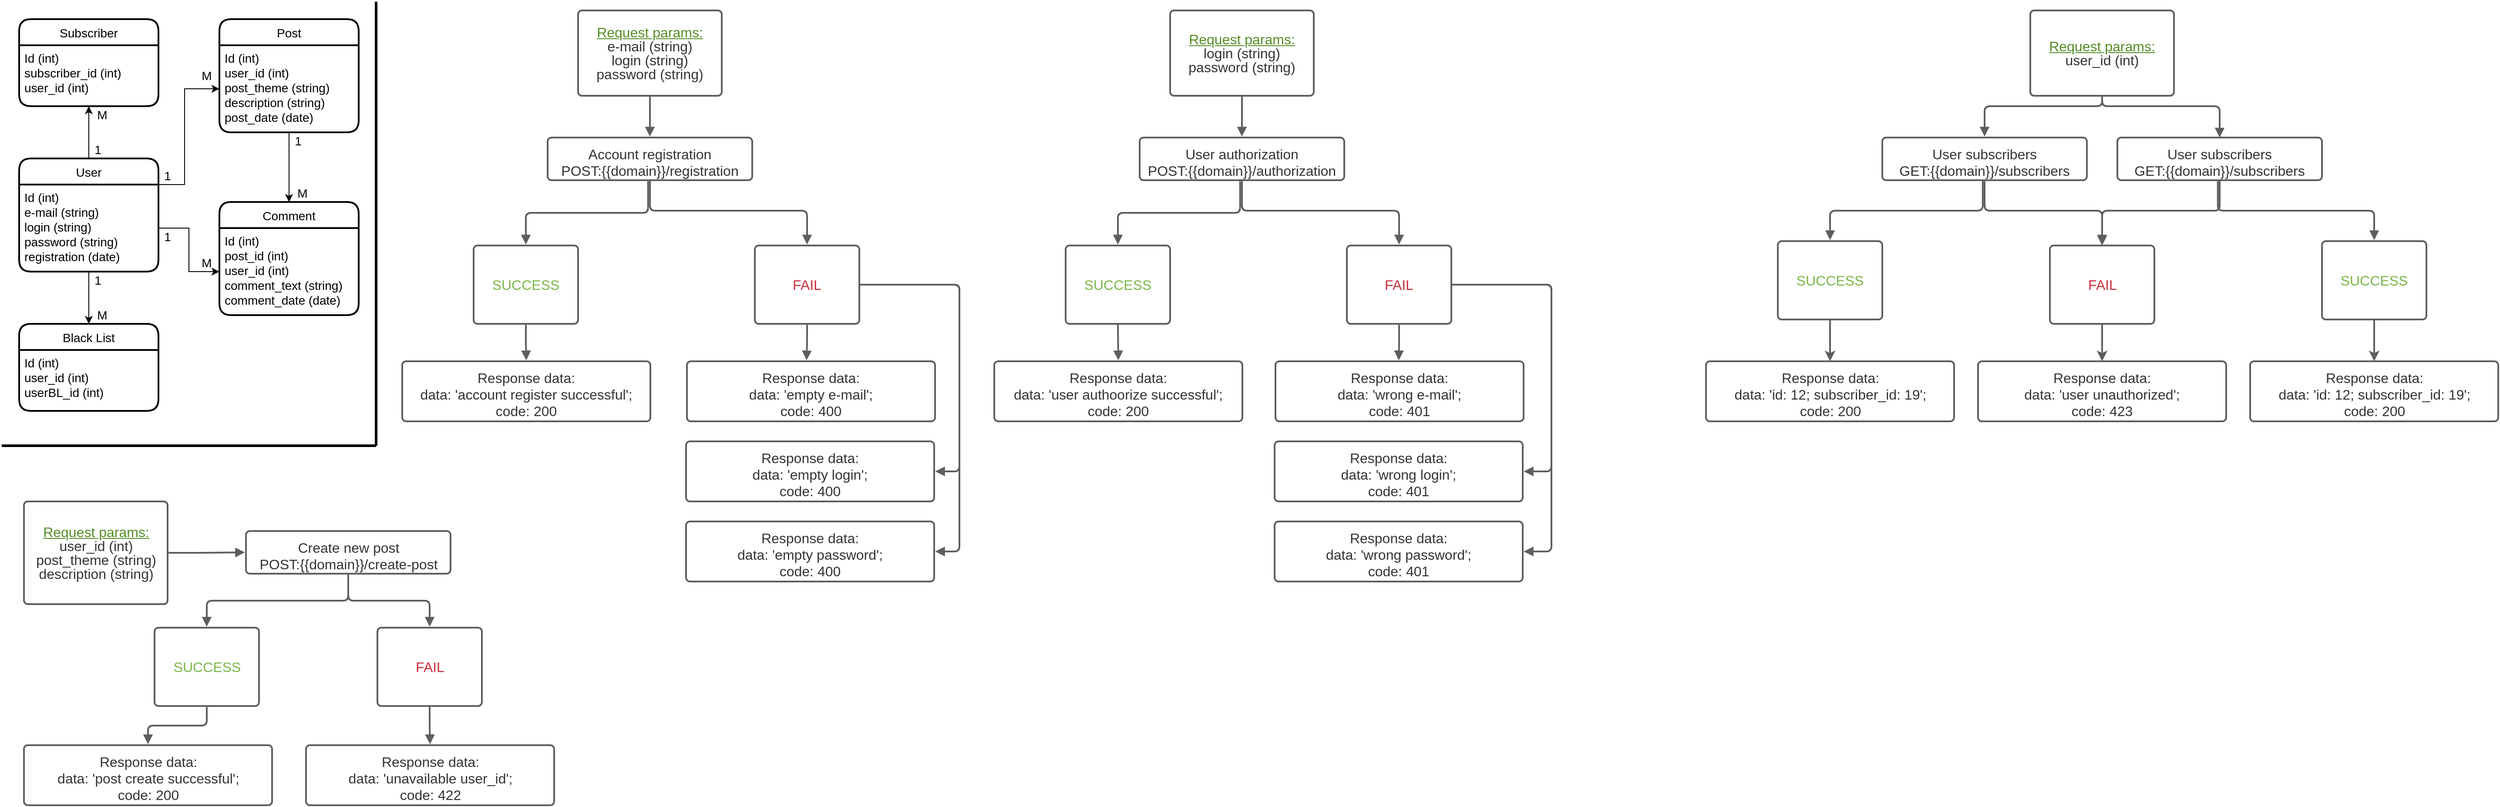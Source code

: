 <mxfile version="14.2.9" type="github">
  <diagram id="R2lEEEUBdFMjLlhIrx00" name="Page-1">
    <mxGraphModel dx="1800" dy="812" grid="1" gridSize="10" guides="1" tooltips="1" connect="1" arrows="1" fold="1" page="1" pageScale="1" pageWidth="850" pageHeight="1100" math="0" shadow="0" extFonts="Permanent Marker^https://fonts.googleapis.com/css?family=Permanent+Marker">
      <root>
        <mxCell id="0" />
        <mxCell id="1" parent="0" />
        <mxCell id="yUYZ5eMSsBjZkwTvTLRc-1" value="Subscriber" style="swimlane;childLayout=stackLayout;horizontal=1;startSize=30;horizontalStack=0;rounded=1;fontSize=14;fontStyle=0;strokeWidth=2;resizeParent=0;resizeLast=1;shadow=0;dashed=0;align=center;" parent="1" vertex="1">
          <mxGeometry x="30" y="30" width="160" height="100" as="geometry" />
        </mxCell>
        <mxCell id="yUYZ5eMSsBjZkwTvTLRc-2" value="Id (int)&#xa;subscriber_id (int)&#xa;user_id (int)&#xa;" style="align=left;strokeColor=none;fillColor=none;spacingLeft=4;fontSize=14;verticalAlign=top;resizable=0;rotatable=0;part=1;" parent="yUYZ5eMSsBjZkwTvTLRc-1" vertex="1">
          <mxGeometry y="30" width="160" height="70" as="geometry" />
        </mxCell>
        <mxCell id="yUYZ5eMSsBjZkwTvTLRc-13" style="edgeStyle=orthogonalEdgeStyle;rounded=0;orthogonalLoop=1;jettySize=auto;html=1;entryX=0.5;entryY=1;entryDx=0;entryDy=0;startSize=30;fontSize=14;" parent="1" source="yUYZ5eMSsBjZkwTvTLRc-3" target="yUYZ5eMSsBjZkwTvTLRc-2" edge="1">
          <mxGeometry relative="1" as="geometry" />
        </mxCell>
        <mxCell id="yUYZ5eMSsBjZkwTvTLRc-3" value="User" style="swimlane;childLayout=stackLayout;horizontal=1;startSize=30;horizontalStack=0;rounded=1;fontSize=14;fontStyle=0;strokeWidth=2;resizeParent=0;resizeLast=1;shadow=0;dashed=0;align=center;" parent="1" vertex="1">
          <mxGeometry x="30" y="190" width="160" height="130" as="geometry" />
        </mxCell>
        <mxCell id="yUYZ5eMSsBjZkwTvTLRc-4" value="Id (int)&#xa;e-mail (string)&#xa;login (string)&#xa;password (string)&#xa;registration (date)&#xa;" style="align=left;strokeColor=none;fillColor=none;spacingLeft=4;fontSize=14;verticalAlign=top;resizable=0;rotatable=0;part=1;" parent="yUYZ5eMSsBjZkwTvTLRc-3" vertex="1">
          <mxGeometry y="30" width="160" height="100" as="geometry" />
        </mxCell>
        <mxCell id="yUYZ5eMSsBjZkwTvTLRc-5" value="Black List" style="swimlane;childLayout=stackLayout;horizontal=1;startSize=30;horizontalStack=0;rounded=1;fontSize=14;fontStyle=0;strokeWidth=2;resizeParent=0;resizeLast=1;shadow=0;dashed=0;align=center;" parent="1" vertex="1">
          <mxGeometry x="30" y="380" width="160" height="100" as="geometry" />
        </mxCell>
        <mxCell id="yUYZ5eMSsBjZkwTvTLRc-6" value="Id (int)&#xa;user_id (int)&#xa;userBL_id (int)&#xa;" style="align=left;strokeColor=none;fillColor=none;spacingLeft=4;fontSize=14;verticalAlign=top;resizable=0;rotatable=0;part=1;" parent="yUYZ5eMSsBjZkwTvTLRc-5" vertex="1">
          <mxGeometry y="30" width="160" height="70" as="geometry" />
        </mxCell>
        <mxCell id="yUYZ5eMSsBjZkwTvTLRc-7" value="Comment" style="swimlane;childLayout=stackLayout;horizontal=1;startSize=30;horizontalStack=0;rounded=1;fontSize=14;fontStyle=0;strokeWidth=2;resizeParent=0;resizeLast=1;shadow=0;dashed=0;align=center;" parent="1" vertex="1">
          <mxGeometry x="260" y="240" width="160" height="130" as="geometry" />
        </mxCell>
        <mxCell id="yUYZ5eMSsBjZkwTvTLRc-8" value="Id (int)&#xa;post_id (int)&#xa;user_id (int)&#xa;comment_text (string)&#xa;comment_date (date)&#xa;" style="align=left;strokeColor=none;fillColor=none;spacingLeft=4;fontSize=14;verticalAlign=top;resizable=0;rotatable=0;part=1;" parent="yUYZ5eMSsBjZkwTvTLRc-7" vertex="1">
          <mxGeometry y="30" width="160" height="100" as="geometry" />
        </mxCell>
        <mxCell id="yUYZ5eMSsBjZkwTvTLRc-9" value="Post" style="swimlane;childLayout=stackLayout;horizontal=1;startSize=30;horizontalStack=0;rounded=1;fontSize=14;fontStyle=0;strokeWidth=2;resizeParent=0;resizeLast=1;shadow=0;dashed=0;align=center;" parent="1" vertex="1">
          <mxGeometry x="260" y="30" width="160" height="130" as="geometry" />
        </mxCell>
        <mxCell id="yUYZ5eMSsBjZkwTvTLRc-10" value="Id (int)&#xa;user_id (int)&#xa;post_theme (string)&#xa;description (string)&#xa;post_date (date)&#xa;" style="align=left;strokeColor=none;fillColor=none;spacingLeft=4;fontSize=14;verticalAlign=top;resizable=0;rotatable=0;part=1;" parent="yUYZ5eMSsBjZkwTvTLRc-9" vertex="1">
          <mxGeometry y="30" width="160" height="100" as="geometry" />
        </mxCell>
        <mxCell id="yUYZ5eMSsBjZkwTvTLRc-15" style="edgeStyle=orthogonalEdgeStyle;rounded=0;orthogonalLoop=1;jettySize=auto;html=1;exitX=1;exitY=0;exitDx=0;exitDy=0;entryX=0;entryY=0.5;entryDx=0;entryDy=0;startSize=30;fontSize=14;" parent="1" source="yUYZ5eMSsBjZkwTvTLRc-4" target="yUYZ5eMSsBjZkwTvTLRc-10" edge="1">
          <mxGeometry relative="1" as="geometry">
            <Array as="points">
              <mxPoint x="220" y="220" />
              <mxPoint x="220" y="110" />
            </Array>
          </mxGeometry>
        </mxCell>
        <mxCell id="yUYZ5eMSsBjZkwTvTLRc-16" style="edgeStyle=orthogonalEdgeStyle;rounded=0;orthogonalLoop=1;jettySize=auto;html=1;entryX=0;entryY=0.5;entryDx=0;entryDy=0;startSize=30;fontSize=14;" parent="1" source="yUYZ5eMSsBjZkwTvTLRc-4" target="yUYZ5eMSsBjZkwTvTLRc-8" edge="1">
          <mxGeometry relative="1" as="geometry" />
        </mxCell>
        <mxCell id="yUYZ5eMSsBjZkwTvTLRc-17" style="edgeStyle=orthogonalEdgeStyle;rounded=0;orthogonalLoop=1;jettySize=auto;html=1;entryX=0.5;entryY=0;entryDx=0;entryDy=0;startSize=30;fontSize=14;" parent="1" source="yUYZ5eMSsBjZkwTvTLRc-4" target="yUYZ5eMSsBjZkwTvTLRc-5" edge="1">
          <mxGeometry relative="1" as="geometry" />
        </mxCell>
        <mxCell id="yUYZ5eMSsBjZkwTvTLRc-18" value="&lt;div&gt;1&lt;/div&gt;" style="text;html=1;align=center;verticalAlign=middle;resizable=0;points=[];autosize=1;fontSize=14;" parent="1" vertex="1">
          <mxGeometry x="110" y="320" width="20" height="20" as="geometry" />
        </mxCell>
        <mxCell id="yUYZ5eMSsBjZkwTvTLRc-19" value="M" style="text;html=1;align=center;verticalAlign=middle;resizable=0;points=[];autosize=1;fontSize=14;" parent="1" vertex="1">
          <mxGeometry x="110" y="360" width="30" height="20" as="geometry" />
        </mxCell>
        <mxCell id="yUYZ5eMSsBjZkwTvTLRc-20" value="&lt;div&gt;1&lt;/div&gt;" style="text;html=1;align=center;verticalAlign=middle;resizable=0;points=[];autosize=1;fontSize=14;" parent="1" vertex="1">
          <mxGeometry x="110" y="170" width="20" height="20" as="geometry" />
        </mxCell>
        <mxCell id="yUYZ5eMSsBjZkwTvTLRc-21" value="&lt;div&gt;1&lt;/div&gt;" style="text;html=1;align=center;verticalAlign=middle;resizable=0;points=[];autosize=1;fontSize=14;" parent="1" vertex="1">
          <mxGeometry x="190" y="200" width="20" height="20" as="geometry" />
        </mxCell>
        <mxCell id="yUYZ5eMSsBjZkwTvTLRc-22" value="&lt;div&gt;1&lt;/div&gt;" style="text;html=1;align=center;verticalAlign=middle;resizable=0;points=[];autosize=1;fontSize=14;" parent="1" vertex="1">
          <mxGeometry x="190" y="270" width="20" height="20" as="geometry" />
        </mxCell>
        <mxCell id="yUYZ5eMSsBjZkwTvTLRc-23" value="M" style="text;html=1;align=center;verticalAlign=middle;resizable=0;points=[];autosize=1;fontSize=14;" parent="1" vertex="1">
          <mxGeometry x="110" y="130" width="30" height="20" as="geometry" />
        </mxCell>
        <mxCell id="yUYZ5eMSsBjZkwTvTLRc-24" value="M" style="text;html=1;align=center;verticalAlign=middle;resizable=0;points=[];autosize=1;fontSize=14;" parent="1" vertex="1">
          <mxGeometry x="230" y="300" width="30" height="20" as="geometry" />
        </mxCell>
        <mxCell id="yUYZ5eMSsBjZkwTvTLRc-25" value="M" style="text;html=1;align=center;verticalAlign=middle;resizable=0;points=[];autosize=1;fontSize=14;" parent="1" vertex="1">
          <mxGeometry x="230" y="85" width="30" height="20" as="geometry" />
        </mxCell>
        <mxCell id="yUYZ5eMSsBjZkwTvTLRc-26" style="edgeStyle=orthogonalEdgeStyle;rounded=0;orthogonalLoop=1;jettySize=auto;html=1;entryX=0.5;entryY=0;entryDx=0;entryDy=0;startSize=30;fontSize=14;" parent="1" source="yUYZ5eMSsBjZkwTvTLRc-10" target="yUYZ5eMSsBjZkwTvTLRc-7" edge="1">
          <mxGeometry relative="1" as="geometry" />
        </mxCell>
        <mxCell id="yUYZ5eMSsBjZkwTvTLRc-27" value="M" style="text;html=1;align=center;verticalAlign=middle;resizable=0;points=[];autosize=1;fontSize=14;" parent="1" vertex="1">
          <mxGeometry x="340" y="220" width="30" height="20" as="geometry" />
        </mxCell>
        <mxCell id="yUYZ5eMSsBjZkwTvTLRc-28" value="&lt;div&gt;1&lt;/div&gt;" style="text;html=1;align=center;verticalAlign=middle;resizable=0;points=[];autosize=1;fontSize=14;" parent="1" vertex="1">
          <mxGeometry x="340" y="160" width="20" height="20" as="geometry" />
        </mxCell>
        <mxCell id="yUYZ5eMSsBjZkwTvTLRc-30" value="" style="endArrow=none;html=1;fontSize=14;spacing=2;strokeWidth=3;" parent="1" edge="1">
          <mxGeometry width="50" height="50" relative="1" as="geometry">
            <mxPoint x="440" y="520" as="sourcePoint" />
            <mxPoint x="440" y="10" as="targetPoint" />
          </mxGeometry>
        </mxCell>
        <mxCell id="yUYZ5eMSsBjZkwTvTLRc-31" value="" style="endArrow=none;html=1;fontSize=14;strokeWidth=3;" parent="1" edge="1">
          <mxGeometry width="50" height="50" relative="1" as="geometry">
            <mxPoint x="10" y="520" as="sourcePoint" />
            <mxPoint x="440" y="520" as="targetPoint" />
          </mxGeometry>
        </mxCell>
        <UserObject label="&lt;div style=&quot;display: flex; justify-content: center; text-align: center; align-items: baseline; font-size: 0; line-height: 1;&quot;&gt;&lt;span style=&quot;font-size:11px;&quot;&gt;&lt;span style=&quot;font-size:16px;color:#548d25;text-decoration: underline;&quot;&gt;Request params:&lt;/span&gt;&lt;span style=&quot;font-size:16px;color:#333333;&quot;&gt;&#xa;e-mail (string)&#xa;login (string)&#xa;password (string)&lt;/span&gt;&lt;/span&gt;&lt;/div&gt;" lucidchartObjectId="-0H-oo554zJ2" id="yUYZ5eMSsBjZkwTvTLRc-32">
          <mxCell style="html=1;overflow=block;blockSpacing=1;whiteSpace=wrap;;whiteSpace=wrap;fontSize=11;spacing=9;strokeColor=#5e5e5e;strokeOpacity=100;rounded=1;absoluteArcSize=1;arcSize=9;strokeWidth=2;" parent="1" vertex="1">
            <mxGeometry x="672" y="20" width="165" height="98" as="geometry" />
          </mxCell>
        </UserObject>
        <UserObject label="Account registration&lt;br&gt;POST:{{domain}}/registration" placeholders="1" lucidchartObjectId="vvI-MO7HrQGr" id="yUYZ5eMSsBjZkwTvTLRc-33">
          <mxCell style="html=1;overflow=block;blockSpacing=1;whiteSpace=wrap;;whiteSpace=wrap;fontSize=16;fontColor=#333333;spacing=9;strokeColor=#5e5e5e;strokeOpacity=100;rounded=1;absoluteArcSize=1;arcSize=9;strokeWidth=2;" parent="1" vertex="1">
            <mxGeometry x="637" y="166" width="235" height="49" as="geometry" />
          </mxCell>
        </UserObject>
        <UserObject label="" lucidchartObjectId="WxI-h9yUGtVR" id="yUYZ5eMSsBjZkwTvTLRc-34">
          <mxCell style="html=1;jettySize=18;whiteSpace=wrap;fontSize=11;strokeColor=#5E5E5E;strokeWidth=2;rounded=1;arcSize=12;edgeStyle=orthogonalEdgeStyle;startArrow=none;;endArrow=block;endFill=1;;exitX=0.5;exitY=1.011;exitPerimeter=0;entryX=0.5;entryY=-0.023;entryPerimeter=0;" parent="1" source="yUYZ5eMSsBjZkwTvTLRc-32" target="yUYZ5eMSsBjZkwTvTLRc-33" edge="1">
            <mxGeometry width="100" height="100" relative="1" as="geometry">
              <Array as="points" />
            </mxGeometry>
          </mxCell>
        </UserObject>
        <UserObject label="SUCCESS" lucidchartObjectId="ozI-~Bv~R-w1" id="yUYZ5eMSsBjZkwTvTLRc-35">
          <mxCell style="html=1;overflow=block;blockSpacing=1;whiteSpace=wrap;;whiteSpace=wrap;fontSize=16;fontColor=#7ab648;spacing=9;strokeColor=#5e5e5e;strokeOpacity=100;rounded=1;absoluteArcSize=1;arcSize=9;strokeWidth=2;" parent="1" vertex="1">
            <mxGeometry x="552" y="290" width="120" height="90" as="geometry" />
          </mxCell>
        </UserObject>
        <UserObject label="FAIL" lucidchartObjectId="szI-w8sFnBnf" id="yUYZ5eMSsBjZkwTvTLRc-36">
          <mxCell style="html=1;overflow=block;blockSpacing=1;whiteSpace=wrap;;whiteSpace=wrap;fontSize=16;fontColor=#c92d39;spacing=9;strokeColor=#5e5e5e;strokeOpacity=100;rounded=1;absoluteArcSize=1;arcSize=9;strokeWidth=2;" parent="1" vertex="1">
            <mxGeometry x="875" y="290" width="120" height="90" as="geometry" />
          </mxCell>
        </UserObject>
        <UserObject label="" lucidchartObjectId="BAI-ErssLk9o" id="yUYZ5eMSsBjZkwTvTLRc-37">
          <mxCell style="html=1;jettySize=18;whiteSpace=wrap;fontSize=11;strokeColor=#5E5E5E;strokeWidth=2;rounded=1;arcSize=12;edgeStyle=orthogonalEdgeStyle;startArrow=none;;endArrow=block;endFill=1;;exitX=0.491;exitY=1.023;exitPerimeter=0;entryX=0.5;entryY=-0.012;entryPerimeter=0;" parent="1" source="yUYZ5eMSsBjZkwTvTLRc-33" target="yUYZ5eMSsBjZkwTvTLRc-35" edge="1">
            <mxGeometry width="100" height="100" relative="1" as="geometry">
              <Array as="points" />
            </mxGeometry>
          </mxCell>
        </UserObject>
        <UserObject label="" lucidchartObjectId="ZAI-2iIpJMfq" id="yUYZ5eMSsBjZkwTvTLRc-38">
          <mxCell style="html=1;jettySize=18;whiteSpace=wrap;fontSize=11;strokeColor=#5E5E5E;strokeWidth=2;rounded=1;arcSize=12;edgeStyle=orthogonalEdgeStyle;startArrow=none;;endArrow=block;endFill=1;;exitX=0.5;exitY=1.023;exitPerimeter=0;entryX=0.5;entryY=-0.013;entryPerimeter=0;" parent="1" source="yUYZ5eMSsBjZkwTvTLRc-33" target="yUYZ5eMSsBjZkwTvTLRc-36" edge="1">
            <mxGeometry width="100" height="100" relative="1" as="geometry">
              <Array as="points">
                <mxPoint x="755" y="250" />
                <mxPoint x="935" y="250" />
              </Array>
            </mxGeometry>
          </mxCell>
        </UserObject>
        <UserObject label="Response data:&#xa;data: &#39;account register successful&#39;;&#xa;code: 200" lucidchartObjectId="iBI-ynHrOhc_" id="yUYZ5eMSsBjZkwTvTLRc-39">
          <mxCell style="html=1;overflow=block;blockSpacing=1;whiteSpace=wrap;;whiteSpace=wrap;fontSize=16;fontColor=#333333;spacing=9;strokeColor=#5e5e5e;strokeOpacity=100;rounded=1;absoluteArcSize=1;arcSize=9;strokeWidth=2;" parent="1" vertex="1">
            <mxGeometry x="470" y="423" width="285" height="69" as="geometry" />
          </mxCell>
        </UserObject>
        <UserObject label="" lucidchartObjectId="9EI-BYswwbAP" id="yUYZ5eMSsBjZkwTvTLRc-40">
          <mxCell style="html=1;jettySize=18;whiteSpace=wrap;fontSize=11;strokeColor=#5E5E5E;strokeWidth=2;rounded=1;arcSize=12;edgeStyle=orthogonalEdgeStyle;startArrow=none;;endArrow=block;endFill=1;;exitX=0.5;exitY=1.013;exitPerimeter=0;entryX=0.5;entryY=-0.016;entryPerimeter=0;" parent="1" source="yUYZ5eMSsBjZkwTvTLRc-35" target="yUYZ5eMSsBjZkwTvTLRc-39" edge="1">
            <mxGeometry width="100" height="100" relative="1" as="geometry">
              <Array as="points" />
            </mxGeometry>
          </mxCell>
        </UserObject>
        <UserObject label="Response data:&#xa;data: &#39;empty login&#39;;&#xa;code: 400" lucidchartObjectId="mGI-UqAbHlHu" id="yUYZ5eMSsBjZkwTvTLRc-41">
          <mxCell style="html=1;overflow=block;blockSpacing=1;whiteSpace=wrap;;whiteSpace=wrap;fontSize=16;fontColor=#333333;spacing=9;strokeColor=#5e5e5e;strokeOpacity=100;rounded=1;absoluteArcSize=1;arcSize=9;strokeWidth=2;" parent="1" vertex="1">
            <mxGeometry x="796" y="515" width="285" height="69" as="geometry" />
          </mxCell>
        </UserObject>
        <UserObject label="Response data:&#xa;data: &#39;empty password&#39;;&#xa;code: 400" lucidchartObjectId="nGI-p5bjppHd" id="yUYZ5eMSsBjZkwTvTLRc-42">
          <mxCell style="html=1;overflow=block;blockSpacing=1;whiteSpace=wrap;;whiteSpace=wrap;fontSize=16;fontColor=#333333;spacing=9;strokeColor=#5e5e5e;strokeOpacity=100;rounded=1;absoluteArcSize=1;arcSize=9;strokeWidth=2;" parent="1" vertex="1">
            <mxGeometry x="796" y="607" width="285" height="69" as="geometry" />
          </mxCell>
        </UserObject>
        <UserObject label="Response data:&#xa;data: &#39;empty e-mail&#39;;&#xa;code: 400" lucidchartObjectId="oGI-XvLVlyW~" id="yUYZ5eMSsBjZkwTvTLRc-43">
          <mxCell style="html=1;overflow=block;blockSpacing=1;whiteSpace=wrap;;whiteSpace=wrap;fontSize=16;fontColor=#333333;spacing=9;strokeColor=#5e5e5e;strokeOpacity=100;rounded=1;absoluteArcSize=1;arcSize=9;strokeWidth=2;" parent="1" vertex="1">
            <mxGeometry x="797" y="423" width="285" height="69" as="geometry" />
          </mxCell>
        </UserObject>
        <UserObject label="" lucidchartObjectId="rVI-uZjmslWy" id="yUYZ5eMSsBjZkwTvTLRc-44">
          <mxCell style="html=1;jettySize=18;whiteSpace=wrap;fontSize=11;strokeColor=#5E5E5E;strokeWidth=2;rounded=1;arcSize=12;edgeStyle=orthogonalEdgeStyle;startArrow=none;;endArrow=block;endFill=1;;exitX=0.5;exitY=1.013;exitPerimeter=0;entryX=0.482;entryY=-0.016;entryPerimeter=0;" parent="1" source="yUYZ5eMSsBjZkwTvTLRc-36" target="yUYZ5eMSsBjZkwTvTLRc-43" edge="1">
            <mxGeometry width="100" height="100" relative="1" as="geometry">
              <Array as="points" />
            </mxGeometry>
          </mxCell>
        </UserObject>
        <UserObject label="" lucidchartObjectId="xVI-.dCCaYTM" id="yUYZ5eMSsBjZkwTvTLRc-45">
          <mxCell style="html=1;jettySize=18;whiteSpace=wrap;fontSize=11;strokeColor=#5E5E5E;strokeWidth=2;rounded=1;arcSize=12;edgeStyle=orthogonalEdgeStyle;startArrow=none;;endArrow=block;endFill=1;;exitX=1.009;exitY=0.5;exitPerimeter=0;entryX=1.004;entryY=0.5;entryPerimeter=0;" parent="1" source="yUYZ5eMSsBjZkwTvTLRc-36" target="yUYZ5eMSsBjZkwTvTLRc-41" edge="1">
            <mxGeometry width="100" height="100" relative="1" as="geometry">
              <Array as="points">
                <mxPoint x="1110" y="335" />
                <mxPoint x="1110" y="550" />
              </Array>
            </mxGeometry>
          </mxCell>
        </UserObject>
        <UserObject label="" lucidchartObjectId="EVI-ZB6B88M-" id="yUYZ5eMSsBjZkwTvTLRc-46">
          <mxCell style="html=1;jettySize=18;whiteSpace=wrap;fontSize=11;strokeColor=#5E5E5E;strokeWidth=2;rounded=1;arcSize=12;edgeStyle=orthogonalEdgeStyle;startArrow=none;;endArrow=block;endFill=1;;exitX=1.009;exitY=0.5;exitPerimeter=0;entryX=1.004;entryY=0.5;entryPerimeter=0;" parent="1" source="yUYZ5eMSsBjZkwTvTLRc-36" target="yUYZ5eMSsBjZkwTvTLRc-42" edge="1">
            <mxGeometry width="100" height="100" relative="1" as="geometry">
              <Array as="points">
                <mxPoint x="1110" y="335" />
                <mxPoint x="1110" y="642" />
              </Array>
            </mxGeometry>
          </mxCell>
        </UserObject>
        <UserObject label="&lt;div style=&quot;display: flex ; justify-content: center ; text-align: center ; align-items: baseline ; font-size: 0 ; line-height: 1&quot;&gt;&lt;span style=&quot;font-size: 11px&quot;&gt;&lt;span style=&quot;font-size: 16px ; color: #548d25 ; text-decoration: underline&quot;&gt;Request params:&lt;/span&gt;&lt;span style=&quot;font-size: 16px ; color: #333333&quot;&gt;&lt;br&gt;login (string)&lt;br&gt;password (string)&lt;/span&gt;&lt;/span&gt;&lt;/div&gt;" lucidchartObjectId="eZI-xbQhdXXN" id="yUYZ5eMSsBjZkwTvTLRc-47">
          <mxCell style="html=1;overflow=block;blockSpacing=1;whiteSpace=wrap;;whiteSpace=wrap;fontSize=11;spacing=9;strokeColor=#5e5e5e;strokeOpacity=100;rounded=1;absoluteArcSize=1;arcSize=9;strokeWidth=2;" parent="1" vertex="1">
            <mxGeometry x="1352" y="20" width="165" height="98" as="geometry" />
          </mxCell>
        </UserObject>
        <UserObject label="User authorization&lt;br&gt;POST:{{domain}}/authorization" placeholders="1" lucidchartObjectId="yPJ-TvSd5Ds4" id="yUYZ5eMSsBjZkwTvTLRc-48">
          <mxCell style="html=1;overflow=block;blockSpacing=1;whiteSpace=wrap;;whiteSpace=wrap;fontSize=16;fontColor=#333333;spacing=9;strokeColor=#5e5e5e;strokeOpacity=100;rounded=1;absoluteArcSize=1;arcSize=9;strokeWidth=2;" parent="1" vertex="1">
            <mxGeometry x="1317" y="166" width="235" height="49" as="geometry" />
          </mxCell>
        </UserObject>
        <UserObject label="" lucidchartObjectId="yPJ-rTKQBu1l" id="yUYZ5eMSsBjZkwTvTLRc-49">
          <mxCell style="html=1;jettySize=18;whiteSpace=wrap;fontSize=11;strokeColor=#5E5E5E;strokeWidth=2;rounded=1;arcSize=12;edgeStyle=orthogonalEdgeStyle;startArrow=none;;endArrow=block;endFill=1;;exitX=0.5;exitY=1.011;exitPerimeter=0;entryX=0.5;entryY=-0.023;entryPerimeter=0;" parent="1" source="yUYZ5eMSsBjZkwTvTLRc-47" target="yUYZ5eMSsBjZkwTvTLRc-48" edge="1">
            <mxGeometry width="100" height="100" relative="1" as="geometry">
              <Array as="points" />
            </mxGeometry>
          </mxCell>
        </UserObject>
        <UserObject label="SUCCESS" lucidchartObjectId="yPJ-_ZGBYfuC" id="yUYZ5eMSsBjZkwTvTLRc-50">
          <mxCell style="html=1;overflow=block;blockSpacing=1;whiteSpace=wrap;;whiteSpace=wrap;fontSize=16;fontColor=#7ab648;spacing=9;strokeColor=#5e5e5e;strokeOpacity=100;rounded=1;absoluteArcSize=1;arcSize=9;strokeWidth=2;" parent="1" vertex="1">
            <mxGeometry x="1232" y="290" width="120" height="90" as="geometry" />
          </mxCell>
        </UserObject>
        <UserObject label="FAIL" lucidchartObjectId="yPJ-RTUxLs7B" id="yUYZ5eMSsBjZkwTvTLRc-51">
          <mxCell style="html=1;overflow=block;blockSpacing=1;whiteSpace=wrap;;whiteSpace=wrap;fontSize=16;fontColor=#c92d39;spacing=9;strokeColor=#5e5e5e;strokeOpacity=100;rounded=1;absoluteArcSize=1;arcSize=9;strokeWidth=2;" parent="1" vertex="1">
            <mxGeometry x="1555" y="290" width="120" height="90" as="geometry" />
          </mxCell>
        </UserObject>
        <UserObject label="" lucidchartObjectId="yPJ-_bP76uJ8" id="yUYZ5eMSsBjZkwTvTLRc-52">
          <mxCell style="html=1;jettySize=18;whiteSpace=wrap;fontSize=11;strokeColor=#5E5E5E;strokeWidth=2;rounded=1;arcSize=12;edgeStyle=orthogonalEdgeStyle;startArrow=none;;endArrow=block;endFill=1;;exitX=0.491;exitY=1.023;exitPerimeter=0;entryX=0.5;entryY=-0.013;entryPerimeter=0;" parent="1" source="yUYZ5eMSsBjZkwTvTLRc-48" target="yUYZ5eMSsBjZkwTvTLRc-50" edge="1">
            <mxGeometry width="100" height="100" relative="1" as="geometry">
              <Array as="points" />
            </mxGeometry>
          </mxCell>
        </UserObject>
        <UserObject label="" lucidchartObjectId="yPJ-26G~WaKy" id="yUYZ5eMSsBjZkwTvTLRc-53">
          <mxCell style="html=1;jettySize=18;whiteSpace=wrap;fontSize=11;strokeColor=#5E5E5E;strokeWidth=2;rounded=1;arcSize=12;edgeStyle=orthogonalEdgeStyle;startArrow=none;;endArrow=block;endFill=1;;exitX=0.5;exitY=1.023;exitPerimeter=0;entryX=0.5;entryY=-0.013;entryPerimeter=0;" parent="1" source="yUYZ5eMSsBjZkwTvTLRc-48" target="yUYZ5eMSsBjZkwTvTLRc-51" edge="1">
            <mxGeometry width="100" height="100" relative="1" as="geometry">
              <Array as="points">
                <mxPoint x="1435" y="250" />
                <mxPoint x="1615" y="250" />
              </Array>
            </mxGeometry>
          </mxCell>
        </UserObject>
        <UserObject label="Response data:&#xa;data: &#39;user authoorize successful&#39;;&#xa;code: 200" lucidchartObjectId="sQR-vdR5WiBa" id="yUYZ5eMSsBjZkwTvTLRc-54">
          <mxCell style="html=1;overflow=block;blockSpacing=1;whiteSpace=wrap;;whiteSpace=wrap;fontSize=16;fontColor=#333333;spacing=9;strokeColor=#5e5e5e;strokeOpacity=100;rounded=1;absoluteArcSize=1;arcSize=9;strokeWidth=2;" parent="1" vertex="1">
            <mxGeometry x="1150" y="423" width="285" height="69" as="geometry" />
          </mxCell>
        </UserObject>
        <UserObject label="" lucidchartObjectId="sQR-2-nFvzkj" id="yUYZ5eMSsBjZkwTvTLRc-55">
          <mxCell style="html=1;jettySize=18;whiteSpace=wrap;fontSize=11;strokeColor=#5E5E5E;strokeWidth=2;rounded=1;arcSize=12;edgeStyle=orthogonalEdgeStyle;startArrow=none;;endArrow=block;endFill=1;;entryX=0.5;entryY=-0.016;entryPerimeter=0;" parent="1" target="yUYZ5eMSsBjZkwTvTLRc-54" edge="1">
            <mxGeometry width="100" height="100" relative="1" as="geometry">
              <Array as="points" />
              <mxPoint x="1292" y="381" as="sourcePoint" />
            </mxGeometry>
          </mxCell>
        </UserObject>
        <UserObject label="Response data:&#xa;data: &#39;wrong login&#39;;&#xa;code: 401" lucidchartObjectId="YQR-j-uRpF7e" id="yUYZ5eMSsBjZkwTvTLRc-56">
          <mxCell style="html=1;overflow=block;blockSpacing=1;whiteSpace=wrap;;whiteSpace=wrap;fontSize=16;fontColor=#333333;spacing=9;strokeColor=#5e5e5e;strokeOpacity=100;rounded=1;absoluteArcSize=1;arcSize=9;strokeWidth=2;" parent="1" vertex="1">
            <mxGeometry x="1472" y="515" width="285" height="69" as="geometry" />
          </mxCell>
        </UserObject>
        <UserObject label="Response data:&#xa;data: &#39;wrong password&#39;;&#xa;code: 401" lucidchartObjectId="YQR-Ckp2AN12" id="yUYZ5eMSsBjZkwTvTLRc-57">
          <mxCell style="html=1;overflow=block;blockSpacing=1;whiteSpace=wrap;;whiteSpace=wrap;fontSize=16;fontColor=#333333;spacing=9;strokeColor=#5e5e5e;strokeOpacity=100;rounded=1;absoluteArcSize=1;arcSize=9;strokeWidth=2;" parent="1" vertex="1">
            <mxGeometry x="1472" y="607" width="285" height="69" as="geometry" />
          </mxCell>
        </UserObject>
        <UserObject label="Response data:&#xa;data: &#39;wrong e-mail&#39;;&#xa;code: 401" lucidchartObjectId="YQR-jdJuL0xH" id="yUYZ5eMSsBjZkwTvTLRc-58">
          <mxCell style="html=1;overflow=block;blockSpacing=1;whiteSpace=wrap;;whiteSpace=wrap;fontSize=16;fontColor=#333333;spacing=9;strokeColor=#5e5e5e;strokeOpacity=100;rounded=1;absoluteArcSize=1;arcSize=9;strokeWidth=2;" parent="1" vertex="1">
            <mxGeometry x="1473" y="423" width="285" height="69" as="geometry" />
          </mxCell>
        </UserObject>
        <UserObject label="" lucidchartObjectId="YQR-r2OVzj~-" id="yUYZ5eMSsBjZkwTvTLRc-59">
          <mxCell style="html=1;jettySize=18;whiteSpace=wrap;fontSize=11;strokeColor=#5E5E5E;strokeWidth=2;rounded=1;arcSize=12;edgeStyle=orthogonalEdgeStyle;startArrow=none;;endArrow=block;endFill=1;;exitX=0.5;exitY=1.013;exitPerimeter=0;entryX=0.497;entryY=-0.016;entryPerimeter=0;" parent="1" source="yUYZ5eMSsBjZkwTvTLRc-51" target="yUYZ5eMSsBjZkwTvTLRc-58" edge="1">
            <mxGeometry width="100" height="100" relative="1" as="geometry">
              <Array as="points" />
            </mxGeometry>
          </mxCell>
        </UserObject>
        <UserObject label="" lucidchartObjectId="YQR-hf53wKTe" id="yUYZ5eMSsBjZkwTvTLRc-60">
          <mxCell style="html=1;jettySize=18;whiteSpace=wrap;fontSize=11;strokeColor=#5E5E5E;strokeWidth=2;rounded=1;arcSize=12;edgeStyle=orthogonalEdgeStyle;startArrow=none;;endArrow=block;endFill=1;;exitX=1.009;exitY=0.5;exitPerimeter=0;entryX=1.004;entryY=0.5;entryPerimeter=0;" parent="1" source="yUYZ5eMSsBjZkwTvTLRc-51" target="yUYZ5eMSsBjZkwTvTLRc-56" edge="1">
            <mxGeometry width="100" height="100" relative="1" as="geometry">
              <Array as="points">
                <mxPoint x="1790" y="335" />
                <mxPoint x="1790" y="550" />
              </Array>
            </mxGeometry>
          </mxCell>
        </UserObject>
        <UserObject label="" lucidchartObjectId="YQR-K2DtXUxo" id="yUYZ5eMSsBjZkwTvTLRc-61">
          <mxCell style="html=1;jettySize=18;whiteSpace=wrap;fontSize=11;strokeColor=#5E5E5E;strokeWidth=2;rounded=1;arcSize=12;edgeStyle=orthogonalEdgeStyle;startArrow=none;;endArrow=block;endFill=1;;exitX=1.009;exitY=0.5;exitPerimeter=0;entryX=1.004;entryY=0.5;entryPerimeter=0;" parent="1" source="yUYZ5eMSsBjZkwTvTLRc-51" target="yUYZ5eMSsBjZkwTvTLRc-57" edge="1">
            <mxGeometry width="100" height="100" relative="1" as="geometry">
              <Array as="points">
                <mxPoint x="1790" y="335" />
                <mxPoint x="1790" y="642" />
              </Array>
            </mxGeometry>
          </mxCell>
        </UserObject>
        <UserObject label="&lt;div style=&quot;display: flex ; justify-content: center ; text-align: center ; align-items: baseline ; font-size: 0 ; line-height: 1&quot;&gt;&lt;span style=&quot;font-size: 11px&quot;&gt;&lt;span style=&quot;font-size: 16px ; color: #548d25 ; text-decoration: underline&quot;&gt;Request params:&lt;/span&gt;&lt;span style=&quot;font-size: 16px ; color: #333333&quot;&gt;&lt;br&gt;user_id (int)&lt;br&gt;post_theme (string)&lt;br&gt;description (string)&lt;/span&gt;&lt;/span&gt;&lt;/div&gt;" lucidchartObjectId="g6T-ZMtP7VVi" id="yUYZ5eMSsBjZkwTvTLRc-62">
          <mxCell style="html=1;overflow=block;blockSpacing=1;whiteSpace=wrap;;whiteSpace=wrap;fontSize=11;spacing=9;strokeColor=#5e5e5e;strokeOpacity=100;rounded=1;absoluteArcSize=1;arcSize=9;strokeWidth=2;" parent="1" vertex="1">
            <mxGeometry x="35.5" y="584" width="165" height="118" as="geometry" />
          </mxCell>
        </UserObject>
        <UserObject label="Create new post&lt;br&gt;POST:{{domain}}/create-post" placeholders="1" lucidchartObjectId="B6T-HFHaklTh" id="yUYZ5eMSsBjZkwTvTLRc-63">
          <mxCell style="html=1;overflow=block;blockSpacing=1;whiteSpace=wrap;;whiteSpace=wrap;fontSize=16;fontColor=#333333;spacing=9;strokeColor=#5e5e5e;strokeOpacity=100;rounded=1;absoluteArcSize=1;arcSize=9;strokeWidth=2;" parent="1" vertex="1">
            <mxGeometry x="290.5" y="618" width="235" height="49" as="geometry" />
          </mxCell>
        </UserObject>
        <UserObject label="" lucidchartObjectId="X6T-VOL31Wds" id="yUYZ5eMSsBjZkwTvTLRc-64">
          <mxCell style="html=1;jettySize=18;whiteSpace=wrap;fontSize=11;strokeColor=#5E5E5E;strokeWidth=2;rounded=1;arcSize=12;edgeStyle=orthogonalEdgeStyle;startArrow=none;;endArrow=block;endFill=1;;exitX=1.007;exitY=0.5;exitPerimeter=0;entryX=-0.005;entryY=0.5;entryPerimeter=0;" parent="1" source="yUYZ5eMSsBjZkwTvTLRc-62" target="yUYZ5eMSsBjZkwTvTLRc-63" edge="1">
            <mxGeometry width="100" height="100" relative="1" as="geometry">
              <Array as="points" />
            </mxGeometry>
          </mxCell>
        </UserObject>
        <UserObject label="SUCCESS" lucidchartObjectId="1wV-HLjm8lbw" id="yUYZ5eMSsBjZkwTvTLRc-65">
          <mxCell style="html=1;overflow=block;blockSpacing=1;whiteSpace=wrap;;whiteSpace=wrap;fontSize=16;fontColor=#7ab648;spacing=9;strokeColor=#5e5e5e;strokeOpacity=100;rounded=1;absoluteArcSize=1;arcSize=9;strokeWidth=2;" parent="1" vertex="1">
            <mxGeometry x="185.5" y="729" width="120" height="90" as="geometry" />
          </mxCell>
        </UserObject>
        <UserObject label="FAIL" lucidchartObjectId="1wV-N~le013a" id="yUYZ5eMSsBjZkwTvTLRc-66">
          <mxCell style="html=1;overflow=block;blockSpacing=1;whiteSpace=wrap;;whiteSpace=wrap;fontSize=16;fontColor=#c92d39;spacing=9;strokeColor=#5e5e5e;strokeOpacity=100;rounded=1;absoluteArcSize=1;arcSize=9;strokeWidth=2;" parent="1" vertex="1">
            <mxGeometry x="441.5" y="729" width="120" height="90" as="geometry" />
          </mxCell>
        </UserObject>
        <UserObject label="" lucidchartObjectId="1wV-oQaD6OCh" id="yUYZ5eMSsBjZkwTvTLRc-67">
          <mxCell style="html=1;jettySize=18;whiteSpace=wrap;fontSize=11;strokeColor=#5E5E5E;strokeWidth=2;rounded=1;arcSize=12;edgeStyle=orthogonalEdgeStyle;startArrow=none;;endArrow=block;endFill=1;;exitX=0.5;exitY=1.023;exitPerimeter=0;entryX=0.5;entryY=-0.012;entryPerimeter=0;" parent="1" source="yUYZ5eMSsBjZkwTvTLRc-63" target="yUYZ5eMSsBjZkwTvTLRc-65" edge="1">
            <mxGeometry width="100" height="100" relative="1" as="geometry">
              <Array as="points" />
            </mxGeometry>
          </mxCell>
        </UserObject>
        <UserObject label="" lucidchartObjectId="1wV-X-ang1El" id="yUYZ5eMSsBjZkwTvTLRc-68">
          <mxCell style="html=1;jettySize=18;whiteSpace=wrap;fontSize=11;strokeColor=#5E5E5E;strokeWidth=2;rounded=1;arcSize=12;edgeStyle=orthogonalEdgeStyle;startArrow=none;;endArrow=block;endFill=1;;exitX=0.5;exitY=1.023;exitPerimeter=0;entryX=0.5;entryY=-0.012;entryPerimeter=0;" parent="1" source="yUYZ5eMSsBjZkwTvTLRc-63" target="yUYZ5eMSsBjZkwTvTLRc-66" edge="1">
            <mxGeometry width="100" height="100" relative="1" as="geometry">
              <Array as="points" />
            </mxGeometry>
          </mxCell>
        </UserObject>
        <UserObject label="Response data:&#xa;data: &#39;post create successful&#39;;&#xa;code: 200" lucidchartObjectId="CxV-36uQc-.q" id="yUYZ5eMSsBjZkwTvTLRc-69">
          <mxCell style="html=1;overflow=block;blockSpacing=1;whiteSpace=wrap;;whiteSpace=wrap;fontSize=16;fontColor=#333333;spacing=9;strokeColor=#5e5e5e;strokeOpacity=100;rounded=1;absoluteArcSize=1;arcSize=9;strokeWidth=2;" parent="1" vertex="1">
            <mxGeometry x="35.5" y="864" width="285" height="69" as="geometry" />
          </mxCell>
        </UserObject>
        <UserObject label="" lucidchartObjectId="CxV-Fn~0.yGv" id="yUYZ5eMSsBjZkwTvTLRc-70">
          <mxCell style="html=1;jettySize=18;whiteSpace=wrap;fontSize=11;strokeColor=#5E5E5E;strokeWidth=2;rounded=1;arcSize=12;edgeStyle=orthogonalEdgeStyle;startArrow=none;;endArrow=block;endFill=1;;exitX=0.5;exitY=1.013;exitPerimeter=0;entryX=0.5;entryY=-0.016;entryPerimeter=0;" parent="1" source="yUYZ5eMSsBjZkwTvTLRc-65" target="yUYZ5eMSsBjZkwTvTLRc-69" edge="1">
            <mxGeometry width="100" height="100" relative="1" as="geometry">
              <Array as="points" />
            </mxGeometry>
          </mxCell>
        </UserObject>
        <UserObject label="Response data:&#xa;data: &#39;unavailable user_id&#39;;&#xa;code: 422" lucidchartObjectId="lFV-mU.Gc0to" id="yUYZ5eMSsBjZkwTvTLRc-71">
          <mxCell style="html=1;overflow=block;blockSpacing=1;whiteSpace=wrap;;whiteSpace=wrap;fontSize=16;fontColor=#333333;spacing=9;strokeColor=#5e5e5e;strokeOpacity=100;rounded=1;absoluteArcSize=1;arcSize=9;strokeWidth=2;" parent="1" vertex="1">
            <mxGeometry x="359.5" y="864" width="285" height="69" as="geometry" />
          </mxCell>
        </UserObject>
        <UserObject label="" lucidchartObjectId="K7W-So741rrk" id="yUYZ5eMSsBjZkwTvTLRc-72">
          <mxCell style="html=1;jettySize=18;whiteSpace=wrap;fontSize=11;strokeColor=#5E5E5E;strokeWidth=2;rounded=1;arcSize=12;edgeStyle=orthogonalEdgeStyle;startArrow=none;;endArrow=block;endFill=1;;exitX=0.5;exitY=1.013;exitPerimeter=0;entryX=0.5;entryY=-0.016;entryPerimeter=0;" parent="1" source="yUYZ5eMSsBjZkwTvTLRc-66" target="yUYZ5eMSsBjZkwTvTLRc-71" edge="1">
            <mxGeometry width="100" height="100" relative="1" as="geometry">
              <Array as="points" />
            </mxGeometry>
          </mxCell>
        </UserObject>
        <UserObject label="&lt;div style=&quot;display: flex ; justify-content: center ; text-align: center ; align-items: baseline ; font-size: 0 ; line-height: 1&quot;&gt;&lt;span style=&quot;font-size: 11px&quot;&gt;&lt;span style=&quot;font-size: 16px ; color: #548d25 ; text-decoration: underline&quot;&gt;Request params:&lt;/span&gt;&lt;span style=&quot;font-size: 16px ; color: #333333&quot;&gt;&lt;br&gt;user_id (int)&lt;/span&gt;&lt;/span&gt;&lt;/div&gt;" lucidchartObjectId="eZI-xbQhdXXN" id="eecHcnSkT3bt_-zTfeDn-1">
          <mxCell style="html=1;overflow=block;blockSpacing=1;whiteSpace=wrap;;whiteSpace=wrap;fontSize=11;spacing=9;strokeColor=#5e5e5e;strokeOpacity=100;rounded=1;absoluteArcSize=1;arcSize=9;strokeWidth=2;" vertex="1" parent="1">
            <mxGeometry x="2340" y="20" width="165" height="98" as="geometry" />
          </mxCell>
        </UserObject>
        <UserObject label="User subscribers&lt;br&gt;GET:{{domain}}/subscribers" placeholders="1" lucidchartObjectId="yPJ-TvSd5Ds4" id="eecHcnSkT3bt_-zTfeDn-2">
          <mxCell style="html=1;overflow=block;blockSpacing=1;whiteSpace=wrap;;whiteSpace=wrap;fontSize=16;fontColor=#333333;spacing=9;strokeColor=#5e5e5e;strokeOpacity=100;rounded=1;absoluteArcSize=1;arcSize=9;strokeWidth=2;" vertex="1" parent="1">
            <mxGeometry x="2170" y="166" width="235" height="49" as="geometry" />
          </mxCell>
        </UserObject>
        <UserObject label="" lucidchartObjectId="yPJ-rTKQBu1l" id="eecHcnSkT3bt_-zTfeDn-3">
          <mxCell style="html=1;jettySize=18;whiteSpace=wrap;fontSize=11;strokeColor=#5E5E5E;strokeWidth=2;rounded=1;arcSize=12;edgeStyle=orthogonalEdgeStyle;startArrow=none;;endArrow=block;endFill=1;;exitX=0.5;exitY=1.011;exitPerimeter=0;entryX=0.5;entryY=-0.023;entryPerimeter=0;" edge="1" parent="1" source="eecHcnSkT3bt_-zTfeDn-1" target="eecHcnSkT3bt_-zTfeDn-2">
            <mxGeometry width="100" height="100" relative="1" as="geometry">
              <Array as="points">
                <mxPoint x="2423" y="130" />
                <mxPoint x="2288" y="130" />
              </Array>
            </mxGeometry>
          </mxCell>
        </UserObject>
        <mxCell id="eecHcnSkT3bt_-zTfeDn-10" style="edgeStyle=orthogonalEdgeStyle;rounded=1;orthogonalLoop=1;jettySize=auto;html=1;entryX=0.5;entryY=0;entryDx=0;entryDy=0;strokeWidth=2;strokeColor=#5E5E5E;" edge="1" parent="1" source="eecHcnSkT3bt_-zTfeDn-4" target="eecHcnSkT3bt_-zTfeDn-8">
          <mxGeometry relative="1" as="geometry" />
        </mxCell>
        <UserObject label="SUCCESS" lucidchartObjectId="yPJ-_ZGBYfuC" id="eecHcnSkT3bt_-zTfeDn-4">
          <mxCell style="html=1;overflow=block;blockSpacing=1;whiteSpace=wrap;;whiteSpace=wrap;fontSize=16;fontColor=#7ab648;spacing=9;strokeColor=#5e5e5e;strokeOpacity=100;rounded=1;absoluteArcSize=1;arcSize=9;strokeWidth=2;" vertex="1" parent="1">
            <mxGeometry x="2050" y="285" width="120" height="90" as="geometry" />
          </mxCell>
        </UserObject>
        <mxCell id="eecHcnSkT3bt_-zTfeDn-21" style="edgeStyle=orthogonalEdgeStyle;rounded=1;orthogonalLoop=1;jettySize=auto;html=1;entryX=0.5;entryY=0;entryDx=0;entryDy=0;strokeWidth=2;strokeColor=#5e5e5e;" edge="1" parent="1" source="eecHcnSkT3bt_-zTfeDn-5" target="eecHcnSkT3bt_-zTfeDn-20">
          <mxGeometry relative="1" as="geometry" />
        </mxCell>
        <UserObject label="FAIL" lucidchartObjectId="yPJ-RTUxLs7B" id="eecHcnSkT3bt_-zTfeDn-5">
          <mxCell style="html=1;overflow=block;blockSpacing=1;whiteSpace=wrap;;whiteSpace=wrap;fontSize=16;fontColor=#c92d39;spacing=9;strokeColor=#5e5e5e;strokeOpacity=100;rounded=1;absoluteArcSize=1;arcSize=9;strokeWidth=2;" vertex="1" parent="1">
            <mxGeometry x="2362.5" y="290" width="120" height="90" as="geometry" />
          </mxCell>
        </UserObject>
        <UserObject label="" lucidchartObjectId="yPJ-_bP76uJ8" id="eecHcnSkT3bt_-zTfeDn-6">
          <mxCell style="html=1;jettySize=18;whiteSpace=wrap;fontSize=11;strokeColor=#5E5E5E;strokeWidth=2;rounded=1;arcSize=12;edgeStyle=orthogonalEdgeStyle;startArrow=none;;endArrow=block;endFill=1;;exitX=0.491;exitY=1.023;exitPerimeter=0;entryX=0.5;entryY=-0.013;entryPerimeter=0;" edge="1" parent="1" source="eecHcnSkT3bt_-zTfeDn-2" target="eecHcnSkT3bt_-zTfeDn-4">
            <mxGeometry width="100" height="100" relative="1" as="geometry">
              <Array as="points">
                <mxPoint x="2285" y="250" />
                <mxPoint x="2110" y="250" />
              </Array>
            </mxGeometry>
          </mxCell>
        </UserObject>
        <UserObject label="" lucidchartObjectId="yPJ-26G~WaKy" id="eecHcnSkT3bt_-zTfeDn-7">
          <mxCell style="html=1;jettySize=18;whiteSpace=wrap;fontSize=11;strokeColor=#5E5E5E;strokeWidth=2;rounded=1;arcSize=12;edgeStyle=orthogonalEdgeStyle;startArrow=none;;endArrow=block;endFill=1;;exitX=0.5;exitY=1.023;exitPerimeter=0;entryX=0.5;entryY=-0.013;entryPerimeter=0;" edge="1" parent="1" source="eecHcnSkT3bt_-zTfeDn-2" target="eecHcnSkT3bt_-zTfeDn-5">
            <mxGeometry width="100" height="100" relative="1" as="geometry">
              <Array as="points">
                <mxPoint x="2288" y="250" />
                <mxPoint x="2423" y="250" />
              </Array>
            </mxGeometry>
          </mxCell>
        </UserObject>
        <UserObject label="Response data:&lt;br&gt;data: &#39;id: 12; subscriber_id: 19&#39;;&lt;br&gt;code: 200" lucidchartObjectId="sQR-vdR5WiBa" id="eecHcnSkT3bt_-zTfeDn-8">
          <mxCell style="html=1;overflow=block;blockSpacing=1;whiteSpace=wrap;;whiteSpace=wrap;fontSize=16;fontColor=#333333;spacing=9;strokeColor=#5e5e5e;strokeOpacity=100;rounded=1;absoluteArcSize=1;arcSize=9;strokeWidth=2;" vertex="1" parent="1">
            <mxGeometry x="1967.5" y="423" width="285" height="69" as="geometry" />
          </mxCell>
        </UserObject>
        <UserObject label="User subscribers&lt;br&gt;GET:{{domain}}/subscribers" placeholders="1" lucidchartObjectId="yPJ-TvSd5Ds4" id="eecHcnSkT3bt_-zTfeDn-11">
          <mxCell style="html=1;overflow=block;blockSpacing=1;whiteSpace=wrap;;whiteSpace=wrap;fontSize=16;fontColor=#333333;spacing=9;strokeColor=#5e5e5e;strokeOpacity=100;rounded=1;absoluteArcSize=1;arcSize=9;strokeWidth=2;" vertex="1" parent="1">
            <mxGeometry x="2440" y="166" width="235" height="49" as="geometry" />
          </mxCell>
        </UserObject>
        <mxCell id="eecHcnSkT3bt_-zTfeDn-23" style="edgeStyle=orthogonalEdgeStyle;rounded=1;orthogonalLoop=1;jettySize=auto;html=1;strokeColor=#5E5E5E;strokeWidth=2;entryX=0.5;entryY=0;entryDx=0;entryDy=0;" edge="1" parent="1" source="eecHcnSkT3bt_-zTfeDn-12" target="eecHcnSkT3bt_-zTfeDn-22">
          <mxGeometry relative="1" as="geometry">
            <mxPoint x="2765" y="420" as="targetPoint" />
          </mxGeometry>
        </mxCell>
        <UserObject label="SUCCESS" lucidchartObjectId="yPJ-_ZGBYfuC" id="eecHcnSkT3bt_-zTfeDn-12">
          <mxCell style="html=1;overflow=block;blockSpacing=1;whiteSpace=wrap;;whiteSpace=wrap;fontSize=16;fontColor=#7ab648;spacing=9;strokeColor=#5e5e5e;strokeOpacity=100;rounded=1;absoluteArcSize=1;arcSize=9;strokeWidth=2;" vertex="1" parent="1">
            <mxGeometry x="2675" y="285" width="120" height="90" as="geometry" />
          </mxCell>
        </UserObject>
        <UserObject label="" lucidchartObjectId="yPJ-_bP76uJ8" id="eecHcnSkT3bt_-zTfeDn-14">
          <mxCell style="html=1;jettySize=18;whiteSpace=wrap;fontSize=11;strokeColor=#5E5E5E;strokeWidth=2;rounded=1;arcSize=12;edgeStyle=orthogonalEdgeStyle;startArrow=none;;endArrow=block;endFill=1;;exitX=0.491;exitY=1.023;exitPerimeter=0;entryX=0.5;entryY=-0.013;entryPerimeter=0;" edge="1" parent="1" source="eecHcnSkT3bt_-zTfeDn-11" target="eecHcnSkT3bt_-zTfeDn-12">
            <mxGeometry width="100" height="100" relative="1" as="geometry">
              <Array as="points">
                <mxPoint x="2555" y="250" />
                <mxPoint x="2735" y="250" />
              </Array>
            </mxGeometry>
          </mxCell>
        </UserObject>
        <UserObject label="" lucidchartObjectId="yPJ-_bP76uJ8" id="eecHcnSkT3bt_-zTfeDn-17">
          <mxCell style="html=1;jettySize=18;whiteSpace=wrap;fontSize=11;strokeColor=#5E5E5E;strokeWidth=2;rounded=1;arcSize=12;edgeStyle=orthogonalEdgeStyle;startArrow=none;;endArrow=block;endFill=1;;entryX=0.5;entryY=0;entryDx=0;entryDy=0;exitX=0.5;exitY=1;exitDx=0;exitDy=0;" edge="1" parent="1" source="eecHcnSkT3bt_-zTfeDn-11" target="eecHcnSkT3bt_-zTfeDn-5">
            <mxGeometry width="100" height="100" relative="1" as="geometry">
              <Array as="points">
                <mxPoint x="2558" y="250" />
                <mxPoint x="2423" y="250" />
              </Array>
              <mxPoint x="2590" y="290" as="sourcePoint" />
              <mxPoint x="2490" y="290" as="targetPoint" />
            </mxGeometry>
          </mxCell>
        </UserObject>
        <UserObject label="" lucidchartObjectId="yPJ-rTKQBu1l" id="eecHcnSkT3bt_-zTfeDn-19">
          <mxCell style="html=1;jettySize=18;whiteSpace=wrap;fontSize=11;strokeColor=#5E5E5E;strokeWidth=2;rounded=1;arcSize=12;edgeStyle=orthogonalEdgeStyle;startArrow=none;;endArrow=block;endFill=1;;exitX=0.5;exitY=1;exitDx=0;exitDy=0;entryX=0.5;entryY=0;entryDx=0;entryDy=0;" edge="1" parent="1" source="eecHcnSkT3bt_-zTfeDn-1" target="eecHcnSkT3bt_-zTfeDn-11">
            <mxGeometry width="100" height="100" relative="1" as="geometry">
              <Array as="points">
                <mxPoint x="2423" y="130" />
                <mxPoint x="2558" y="130" />
              </Array>
              <mxPoint x="2432.5" y="129.078" as="sourcePoint" />
              <mxPoint x="2670" y="90" as="targetPoint" />
            </mxGeometry>
          </mxCell>
        </UserObject>
        <UserObject label="Response data:&lt;br&gt;data: &#39;user unauthorized&#39;;&lt;br&gt;code: 423" lucidchartObjectId="YQR-jdJuL0xH" id="eecHcnSkT3bt_-zTfeDn-20">
          <mxCell style="html=1;overflow=block;blockSpacing=1;whiteSpace=wrap;;whiteSpace=wrap;fontSize=16;fontColor=#333333;spacing=9;strokeColor=#5e5e5e;strokeOpacity=100;rounded=1;absoluteArcSize=1;arcSize=9;strokeWidth=2;" vertex="1" parent="1">
            <mxGeometry x="2280" y="423" width="285" height="69" as="geometry" />
          </mxCell>
        </UserObject>
        <UserObject label="Response data:&lt;br&gt;data: &#39;id: 12; subscriber_id: 19&#39;;&lt;br&gt;code: 200" lucidchartObjectId="sQR-vdR5WiBa" id="eecHcnSkT3bt_-zTfeDn-22">
          <mxCell style="html=1;overflow=block;blockSpacing=1;whiteSpace=wrap;;whiteSpace=wrap;fontSize=16;fontColor=#333333;spacing=9;strokeColor=#5e5e5e;strokeOpacity=100;rounded=1;absoluteArcSize=1;arcSize=9;strokeWidth=2;" vertex="1" parent="1">
            <mxGeometry x="2592.5" y="423" width="285" height="69" as="geometry" />
          </mxCell>
        </UserObject>
      </root>
    </mxGraphModel>
  </diagram>
</mxfile>
